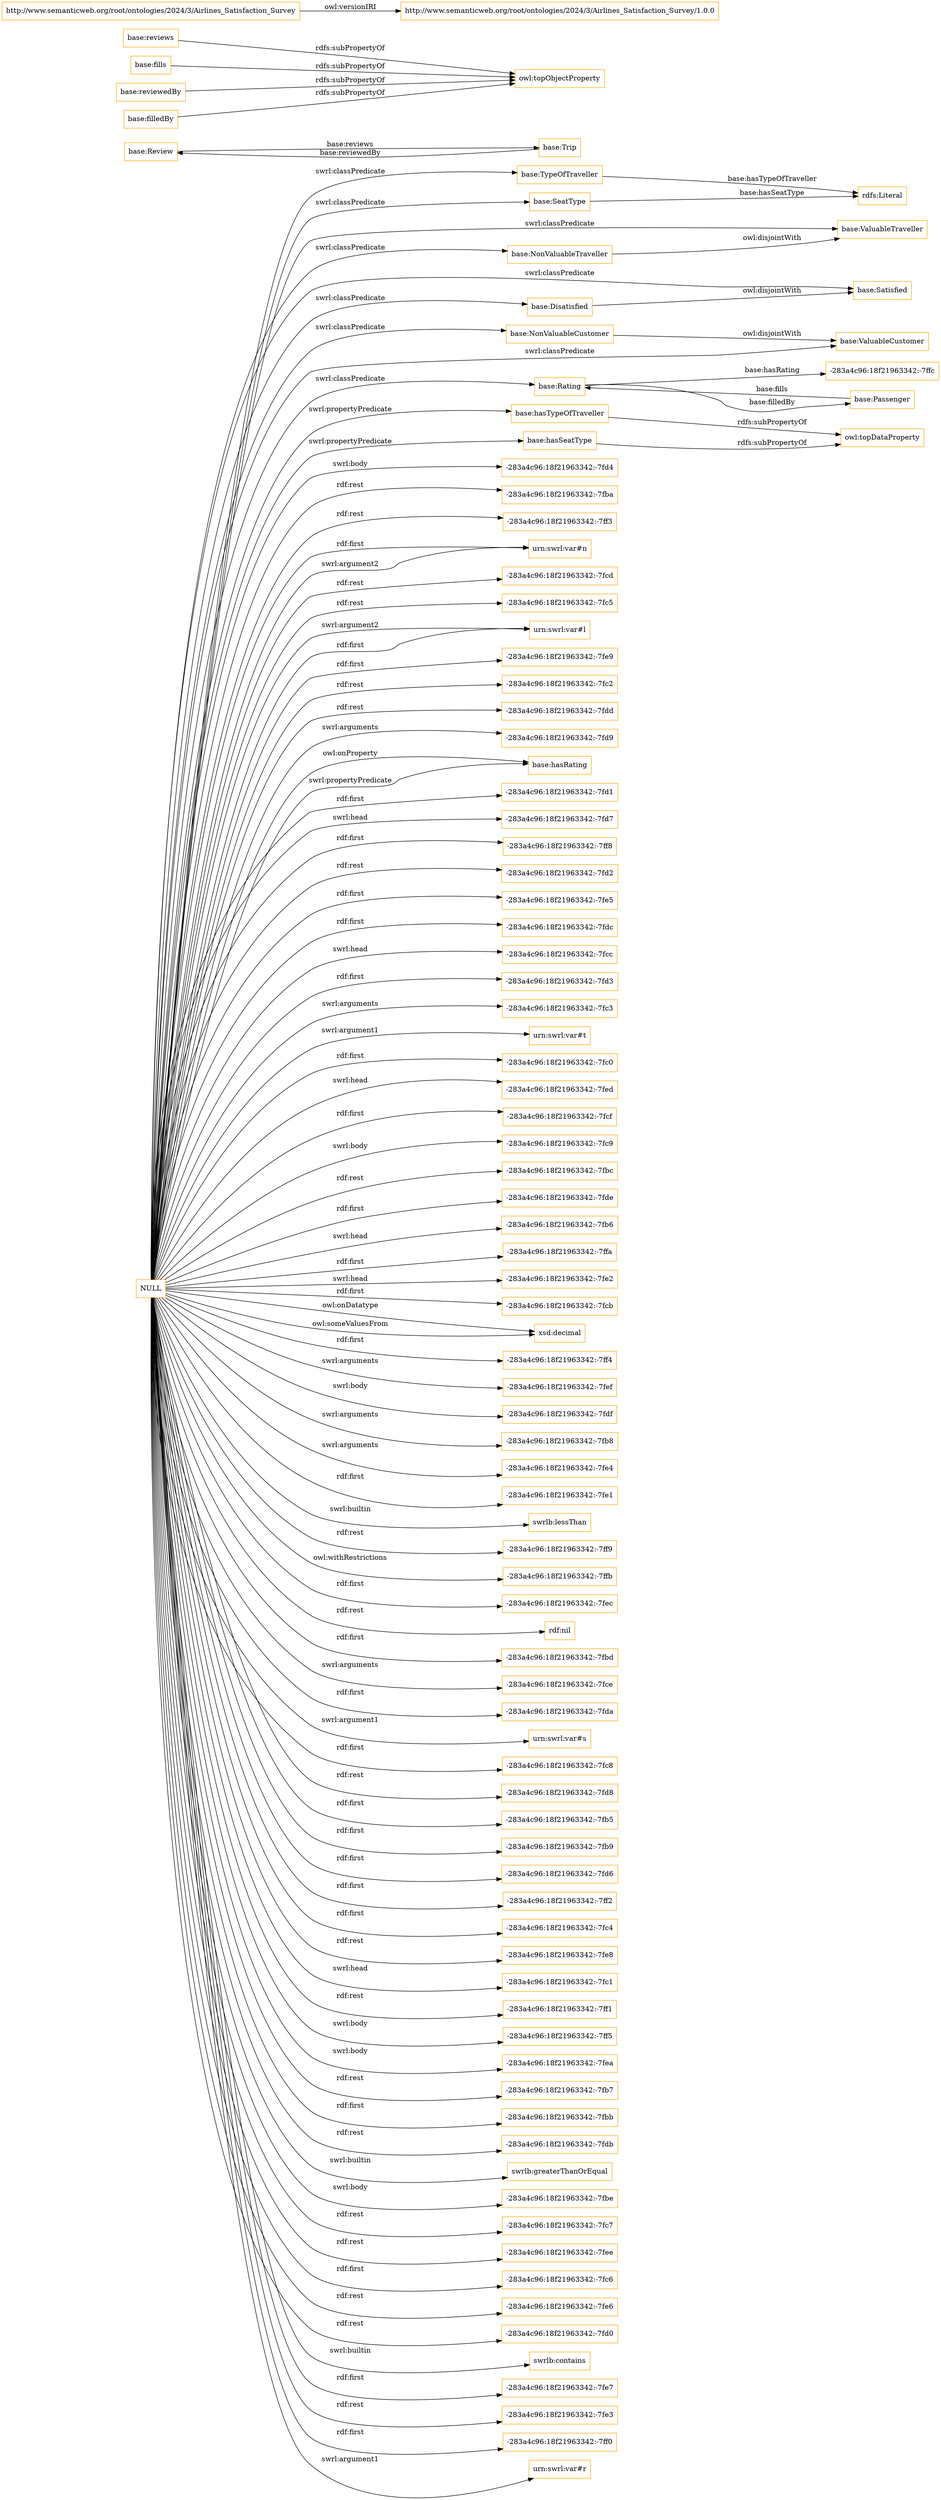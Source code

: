 digraph ar2dtool_diagram { 
rankdir=LR;
size="1501"
node [shape = rectangle, color="orange"]; "base:SeatType" "base:Review" "base:Satisfied" "base:TypeOfTraveller" "base:NonValuableTraveller" "base:ValuableTraveller" "base:Passenger" "base:ValuableCustomer" "base:Trip" "base:Rating" "base:Disatisfied" "base:NonValuableCustomer" ; /*classes style*/
	"base:hasSeatType" -> "owl:topDataProperty" [ label = "rdfs:subPropertyOf" ];
	"base:Disatisfied" -> "base:Satisfied" [ label = "owl:disjointWith" ];
	"base:reviews" -> "owl:topObjectProperty" [ label = "rdfs:subPropertyOf" ];
	"base:NonValuableTraveller" -> "base:ValuableTraveller" [ label = "owl:disjointWith" ];
	"base:fills" -> "owl:topObjectProperty" [ label = "rdfs:subPropertyOf" ];
	"base:NonValuableCustomer" -> "base:ValuableCustomer" [ label = "owl:disjointWith" ];
	"base:reviewedBy" -> "owl:topObjectProperty" [ label = "rdfs:subPropertyOf" ];
	"http://www.semanticweb.org/root/ontologies/2024/3/Airlines_Satisfaction_Survey" -> "http://www.semanticweb.org/root/ontologies/2024/3/Airlines_Satisfaction_Survey/1.0.0" [ label = "owl:versionIRI" ];
	"base:hasTypeOfTraveller" -> "owl:topDataProperty" [ label = "rdfs:subPropertyOf" ];
	"NULL" -> "-283a4c96:18f21963342:-7fd4" [ label = "swrl:body" ];
	"NULL" -> "-283a4c96:18f21963342:-7fba" [ label = "rdf:rest" ];
	"NULL" -> "-283a4c96:18f21963342:-7ff3" [ label = "rdf:rest" ];
	"NULL" -> "urn:swrl:var#n" [ label = "rdf:first" ];
	"NULL" -> "-283a4c96:18f21963342:-7fcd" [ label = "rdf:rest" ];
	"NULL" -> "-283a4c96:18f21963342:-7fc5" [ label = "rdf:rest" ];
	"NULL" -> "urn:swrl:var#n" [ label = "swrl:argument2" ];
	"NULL" -> "urn:swrl:var#l" [ label = "swrl:argument2" ];
	"NULL" -> "base:Disatisfied" [ label = "swrl:classPredicate" ];
	"NULL" -> "-283a4c96:18f21963342:-7fe9" [ label = "rdf:first" ];
	"NULL" -> "-283a4c96:18f21963342:-7fc2" [ label = "rdf:rest" ];
	"NULL" -> "base:NonValuableCustomer" [ label = "swrl:classPredicate" ];
	"NULL" -> "-283a4c96:18f21963342:-7fdd" [ label = "rdf:rest" ];
	"NULL" -> "-283a4c96:18f21963342:-7fd9" [ label = "swrl:arguments" ];
	"NULL" -> "base:hasRating" [ label = "owl:onProperty" ];
	"NULL" -> "-283a4c96:18f21963342:-7fd1" [ label = "rdf:first" ];
	"NULL" -> "-283a4c96:18f21963342:-7fd7" [ label = "swrl:head" ];
	"NULL" -> "-283a4c96:18f21963342:-7ff8" [ label = "rdf:first" ];
	"NULL" -> "base:Rating" [ label = "swrl:classPredicate" ];
	"NULL" -> "-283a4c96:18f21963342:-7fd2" [ label = "rdf:rest" ];
	"NULL" -> "-283a4c96:18f21963342:-7fe5" [ label = "rdf:first" ];
	"NULL" -> "-283a4c96:18f21963342:-7fdc" [ label = "rdf:first" ];
	"NULL" -> "-283a4c96:18f21963342:-7fcc" [ label = "swrl:head" ];
	"NULL" -> "-283a4c96:18f21963342:-7fd3" [ label = "rdf:first" ];
	"NULL" -> "base:hasSeatType" [ label = "swrl:propertyPredicate" ];
	"NULL" -> "-283a4c96:18f21963342:-7fc3" [ label = "swrl:arguments" ];
	"NULL" -> "urn:swrl:var#t" [ label = "swrl:argument1" ];
	"NULL" -> "-283a4c96:18f21963342:-7fc0" [ label = "rdf:first" ];
	"NULL" -> "-283a4c96:18f21963342:-7fed" [ label = "swrl:head" ];
	"NULL" -> "-283a4c96:18f21963342:-7fcf" [ label = "rdf:first" ];
	"NULL" -> "-283a4c96:18f21963342:-7fc9" [ label = "swrl:body" ];
	"NULL" -> "-283a4c96:18f21963342:-7fbc" [ label = "rdf:rest" ];
	"NULL" -> "-283a4c96:18f21963342:-7fde" [ label = "rdf:first" ];
	"NULL" -> "-283a4c96:18f21963342:-7fb6" [ label = "swrl:head" ];
	"NULL" -> "base:SeatType" [ label = "swrl:classPredicate" ];
	"NULL" -> "-283a4c96:18f21963342:-7ffa" [ label = "rdf:first" ];
	"NULL" -> "-283a4c96:18f21963342:-7fe2" [ label = "swrl:head" ];
	"NULL" -> "-283a4c96:18f21963342:-7fcb" [ label = "rdf:first" ];
	"NULL" -> "xsd:decimal" [ label = "owl:onDatatype" ];
	"NULL" -> "-283a4c96:18f21963342:-7ff4" [ label = "rdf:first" ];
	"NULL" -> "-283a4c96:18f21963342:-7fef" [ label = "swrl:arguments" ];
	"NULL" -> "-283a4c96:18f21963342:-7fdf" [ label = "swrl:body" ];
	"NULL" -> "-283a4c96:18f21963342:-7fb8" [ label = "swrl:arguments" ];
	"NULL" -> "-283a4c96:18f21963342:-7fe4" [ label = "swrl:arguments" ];
	"NULL" -> "-283a4c96:18f21963342:-7fe1" [ label = "rdf:first" ];
	"NULL" -> "xsd:decimal" [ label = "owl:someValuesFrom" ];
	"NULL" -> "swrlb:lessThan" [ label = "swrl:builtin" ];
	"NULL" -> "-283a4c96:18f21963342:-7ff9" [ label = "rdf:rest" ];
	"NULL" -> "-283a4c96:18f21963342:-7ffb" [ label = "owl:withRestrictions" ];
	"NULL" -> "-283a4c96:18f21963342:-7fec" [ label = "rdf:first" ];
	"NULL" -> "base:TypeOfTraveller" [ label = "swrl:classPredicate" ];
	"NULL" -> "rdf:nil" [ label = "rdf:rest" ];
	"NULL" -> "-283a4c96:18f21963342:-7fbd" [ label = "rdf:first" ];
	"NULL" -> "-283a4c96:18f21963342:-7fce" [ label = "swrl:arguments" ];
	"NULL" -> "-283a4c96:18f21963342:-7fda" [ label = "rdf:first" ];
	"NULL" -> "urn:swrl:var#s" [ label = "swrl:argument1" ];
	"NULL" -> "-283a4c96:18f21963342:-7fc8" [ label = "rdf:first" ];
	"NULL" -> "-283a4c96:18f21963342:-7fd8" [ label = "rdf:rest" ];
	"NULL" -> "-283a4c96:18f21963342:-7fb5" [ label = "rdf:first" ];
	"NULL" -> "-283a4c96:18f21963342:-7fb9" [ label = "rdf:first" ];
	"NULL" -> "base:Satisfied" [ label = "swrl:classPredicate" ];
	"NULL" -> "-283a4c96:18f21963342:-7fd6" [ label = "rdf:first" ];
	"NULL" -> "base:hasTypeOfTraveller" [ label = "swrl:propertyPredicate" ];
	"NULL" -> "-283a4c96:18f21963342:-7ff2" [ label = "rdf:first" ];
	"NULL" -> "-283a4c96:18f21963342:-7fc4" [ label = "rdf:first" ];
	"NULL" -> "-283a4c96:18f21963342:-7fe8" [ label = "rdf:rest" ];
	"NULL" -> "urn:swrl:var#l" [ label = "rdf:first" ];
	"NULL" -> "-283a4c96:18f21963342:-7fc1" [ label = "swrl:head" ];
	"NULL" -> "-283a4c96:18f21963342:-7ff1" [ label = "rdf:rest" ];
	"NULL" -> "base:ValuableTraveller" [ label = "swrl:classPredicate" ];
	"NULL" -> "-283a4c96:18f21963342:-7ff5" [ label = "swrl:body" ];
	"NULL" -> "-283a4c96:18f21963342:-7fea" [ label = "swrl:body" ];
	"NULL" -> "-283a4c96:18f21963342:-7fb7" [ label = "rdf:rest" ];
	"NULL" -> "-283a4c96:18f21963342:-7fbb" [ label = "rdf:first" ];
	"NULL" -> "-283a4c96:18f21963342:-7fdb" [ label = "rdf:rest" ];
	"NULL" -> "base:NonValuableTraveller" [ label = "swrl:classPredicate" ];
	"NULL" -> "swrlb:greaterThanOrEqual" [ label = "swrl:builtin" ];
	"NULL" -> "-283a4c96:18f21963342:-7fbe" [ label = "swrl:body" ];
	"NULL" -> "-283a4c96:18f21963342:-7fc7" [ label = "rdf:rest" ];
	"NULL" -> "-283a4c96:18f21963342:-7fee" [ label = "rdf:rest" ];
	"NULL" -> "-283a4c96:18f21963342:-7fc6" [ label = "rdf:first" ];
	"NULL" -> "-283a4c96:18f21963342:-7fe6" [ label = "rdf:rest" ];
	"NULL" -> "-283a4c96:18f21963342:-7fd0" [ label = "rdf:rest" ];
	"NULL" -> "swrlb:contains" [ label = "swrl:builtin" ];
	"NULL" -> "-283a4c96:18f21963342:-7fe7" [ label = "rdf:first" ];
	"NULL" -> "base:ValuableCustomer" [ label = "swrl:classPredicate" ];
	"NULL" -> "-283a4c96:18f21963342:-7fe3" [ label = "rdf:rest" ];
	"NULL" -> "base:hasRating" [ label = "swrl:propertyPredicate" ];
	"NULL" -> "-283a4c96:18f21963342:-7ff0" [ label = "rdf:first" ];
	"NULL" -> "urn:swrl:var#r" [ label = "swrl:argument1" ];
	"base:filledBy" -> "owl:topObjectProperty" [ label = "rdfs:subPropertyOf" ];
	"base:Rating" -> "-283a4c96:18f21963342:-7ffc" [ label = "base:hasRating" ];
	"base:Trip" -> "base:Review" [ label = "base:reviewedBy" ];
	"base:TypeOfTraveller" -> "rdfs:Literal" [ label = "base:hasTypeOfTraveller" ];
	"base:Passenger" -> "base:Rating" [ label = "base:fills" ];
	"base:Review" -> "base:Trip" [ label = "base:reviews" ];
	"base:Rating" -> "base:Passenger" [ label = "base:filledBy" ];
	"base:SeatType" -> "rdfs:Literal" [ label = "base:hasSeatType" ];

}

